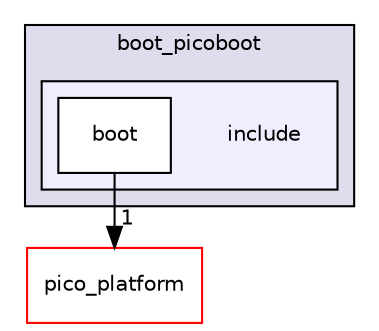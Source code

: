 digraph "boot_picoboot/include" {
  compound=true
  node [ fontsize="10", fontname="Helvetica"];
  edge [ labelfontsize="10", labelfontname="Helvetica"];
  subgraph clusterdir_4f101f247af2c685c28c25d83176f115 {
    graph [ bgcolor="#ddddee", pencolor="black", label="boot_picoboot" fontname="Helvetica", fontsize="10", URL="dir_4f101f247af2c685c28c25d83176f115.html"]
  subgraph clusterdir_a472048065eebb82e1df7738a8c93caa {
    graph [ bgcolor="#eeeeff", pencolor="black", label="" URL="dir_a472048065eebb82e1df7738a8c93caa.html"];
    dir_a472048065eebb82e1df7738a8c93caa [shape=plaintext label="include"];
    dir_78773a513ef71f1c064e65514d4daa31 [shape=box label="boot" color="black" fillcolor="white" style="filled" URL="dir_78773a513ef71f1c064e65514d4daa31.html"];
  }
  }
  dir_e8ef78035dfea56cfad14f6cd7da495e [shape=box label="pico_platform" fillcolor="white" style="filled" color="red" URL="dir_e8ef78035dfea56cfad14f6cd7da495e.html"];
  dir_78773a513ef71f1c064e65514d4daa31->dir_e8ef78035dfea56cfad14f6cd7da495e [headlabel="1", labeldistance=1.5 headhref="dir_000003_000172.html"];
}
